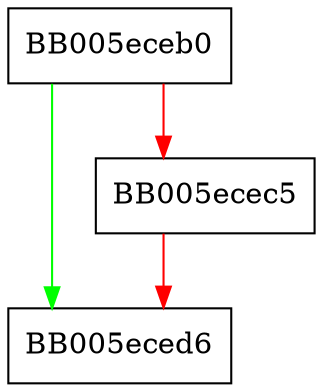 digraph ossl_init_load_crypto_strings_ossl_ {
  node [shape="box"];
  graph [splines=ortho];
  BB005eceb0 -> BB005eced6 [color="green"];
  BB005eceb0 -> BB005ecec5 [color="red"];
  BB005ecec5 -> BB005eced6 [color="red"];
}